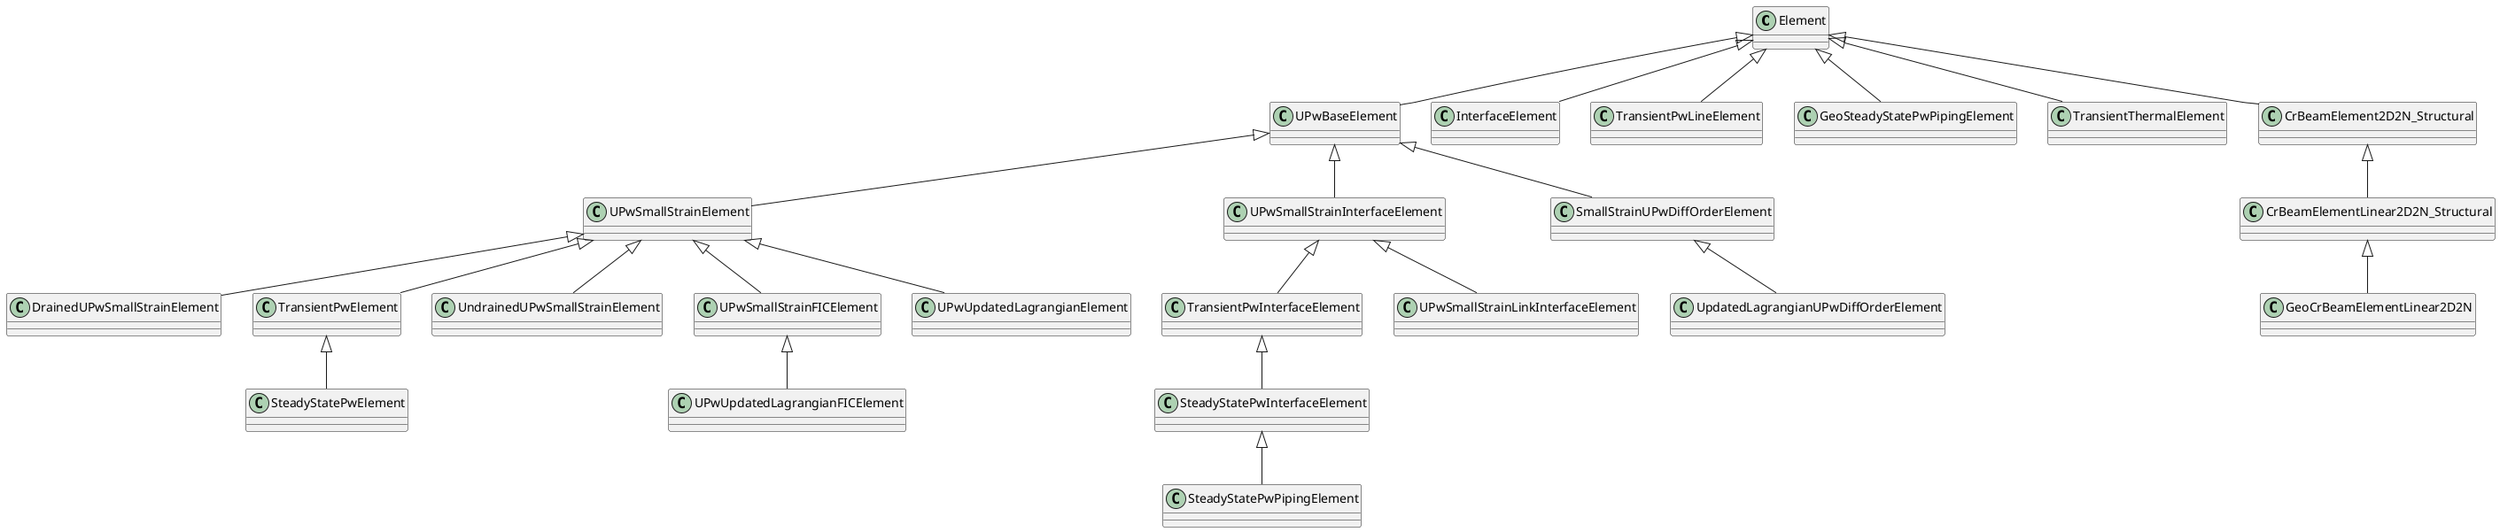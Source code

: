 @startuml
'https://plantuml.com/class-diagram

class Element

'UPW
class UPwBaseElement

class UPwSmallStrainElement
class DrainedUPwSmallStrainElement
class TransientPwElement
class SteadyStatePwElement
class UndrainedUPwSmallStrainElement
class UPwSmallStrainFICElement
class UPwUpdatedLagrangianFICElement
class UPwUpdatedLagrangianElement

class UPwSmallStrainInterfaceElement
class TransientPwInterfaceElement
class SteadyStatePwInterfaceElement
class SteadyStatePwPipingElement
class UPwSmallStrainLinkInterfaceElement

Element <|-- UPwBaseElement
UPwBaseElement <|-- UPwSmallStrainElement

UPwSmallStrainElement <|-- DrainedUPwSmallStrainElement
UPwSmallStrainElement <|-- TransientPwElement
TransientPwElement <|-- SteadyStatePwElement
UPwSmallStrainElement <|-- UndrainedUPwSmallStrainElement
UPwSmallStrainElement <|-- UPwSmallStrainFICElement
UPwSmallStrainFICElement <|-- UPwUpdatedLagrangianFICElement
UPwSmallStrainElement <|-- UPwUpdatedLagrangianElement

'
'
'Diff Order
class SmallStrainUPwDiffOrderElement
class UpdatedLagrangianUPwDiffOrderElement

UPwBaseElement <|-- SmallStrainUPwDiffOrderElement
SmallStrainUPwDiffOrderElement <|-- UpdatedLagrangianUPwDiffOrderElement

UPwBaseElement <|-- UPwSmallStrainInterfaceElement
UPwSmallStrainInterfaceElement <|-- TransientPwInterfaceElement
TransientPwInterfaceElement <|-- SteadyStatePwInterfaceElement
SteadyStatePwInterfaceElement <|-- SteadyStatePwPipingElement
UPwSmallStrainInterfaceElement <|-- UPwSmallStrainLinkInterfaceElement

class InterfaceElement
Element <|-- InterfaceElement

'Pw Elements
class TransientPwLineElement
class GeoSteadyStatePwPipingElement

Element <|-- TransientPwLineElement
Element <|-- GeoSteadyStatePwPipingElement

''Thermal
class TransientThermalElement
Element <|-- TransientThermalElement
'
'
'Structural
class CrBeamElement2D2N_Structural
class CrBeamElementLinear2D2N_Structural
class GeoCrBeamElementLinear2D2N

Element <|-- CrBeamElement2D2N_Structural
CrBeamElement2D2N_Structural <|-- CrBeamElementLinear2D2N_Structural
CrBeamElementLinear2D2N_Structural <|-- GeoCrBeamElementLinear2D2N

@enduml
